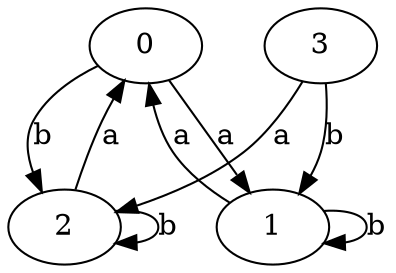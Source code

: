 digraph {
 ranksep=0.5;
 d2tdocpreamble = "\usetikzlibrary{automata}";
 d2tfigpreamble = "\tikzstyle{every state}= [ draw=blue!50,very thick,fill=blue!20]  \tikzstyle{auto}= [fill=white]";
 node [style="state"];
 edge [lblstyle="auto",topath="bend right", len=4  ]
  "0" [label="0",style = "state, initial, accepting"];
  "1" [label="1",];
  "2" [label="2",];
  "3" [label="3",];
  "0" -> "1" [label="a"];
  "0" -> "2" [label="b"];
  "1" -> "0" [label="a"];
  "1" -> "1" [label="b",topath="loop above"];
  "2" -> "0" [label="a"];
  "2" -> "2" [label="b",topath="loop above"];
  "3" -> "1" [label="b"];
  "3" -> "2" [label="a"];
}